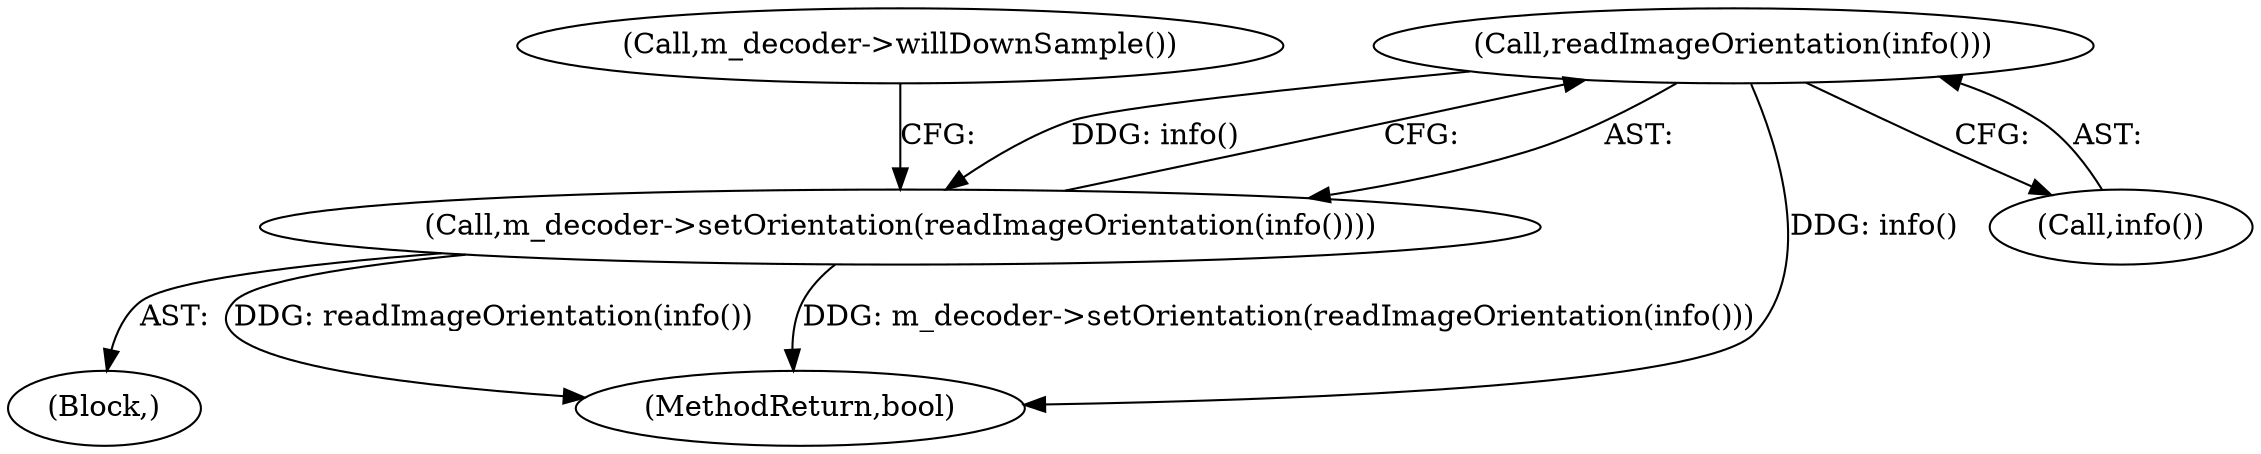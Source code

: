 digraph "0_Chrome_f7038db6ef172459f14b1b67a5155b8dd210be0f@API" {
"1000237" [label="(Call,readImageOrientation(info()))"];
"1000236" [label="(Call,m_decoder->setOrientation(readImageOrientation(info())))"];
"1000525" [label="(MethodReturn,bool)"];
"1000241" [label="(Call,m_decoder->willDownSample())"];
"1000237" [label="(Call,readImageOrientation(info()))"];
"1000238" [label="(Call,info())"];
"1000236" [label="(Call,m_decoder->setOrientation(readImageOrientation(info())))"];
"1000167" [label="(Block,)"];
"1000237" -> "1000236"  [label="AST: "];
"1000237" -> "1000238"  [label="CFG: "];
"1000238" -> "1000237"  [label="AST: "];
"1000236" -> "1000237"  [label="CFG: "];
"1000237" -> "1000525"  [label="DDG: info()"];
"1000237" -> "1000236"  [label="DDG: info()"];
"1000236" -> "1000167"  [label="AST: "];
"1000241" -> "1000236"  [label="CFG: "];
"1000236" -> "1000525"  [label="DDG: readImageOrientation(info())"];
"1000236" -> "1000525"  [label="DDG: m_decoder->setOrientation(readImageOrientation(info()))"];
}
